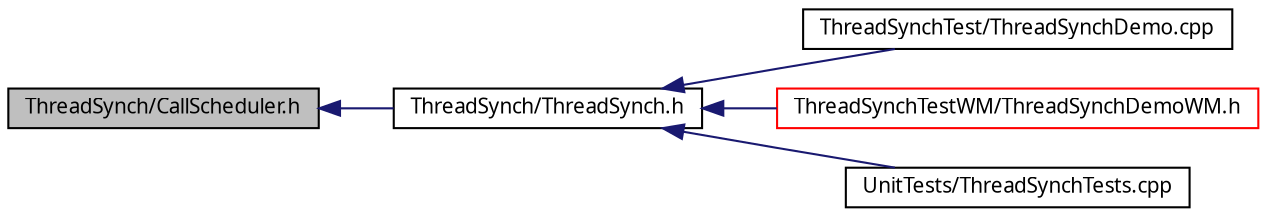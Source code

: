 digraph G
{
  edge [fontname="FreeSans.ttf",fontsize=10,labelfontname="FreeSans.ttf",labelfontsize=10];
  node [fontname="FreeSans.ttf",fontsize=10,shape=record];
  rankdir=LR;
  Node1 [label="ThreadSynch/CallScheduler.h",height=0.2,width=0.4,color="black", fillcolor="grey75", style="filled" fontcolor="black"];
  Node1 -> Node2 [dir=back,color="midnightblue",fontsize=10,style="solid",fontname="FreeSans.ttf"];
  Node2 [label="ThreadSynch/ThreadSynch.h",height=0.2,width=0.4,color="black", fillcolor="white", style="filled",URL="$_thread_synch_8h.html"];
  Node2 -> Node3 [dir=back,color="midnightblue",fontsize=10,style="solid",fontname="FreeSans.ttf"];
  Node3 [label="ThreadSynchTest/ThreadSynchDemo.cpp",height=0.2,width=0.4,color="black", fillcolor="white", style="filled",URL="$_thread_synch_demo_8cpp.html"];
  Node2 -> Node4 [dir=back,color="midnightblue",fontsize=10,style="solid",fontname="FreeSans.ttf"];
  Node4 [label="ThreadSynchTestWM/ThreadSynchDemoWM.h",height=0.2,width=0.4,color="red", fillcolor="white", style="filled",URL="$_thread_synch_demo_w_m_8h.html"];
  Node2 -> Node5 [dir=back,color="midnightblue",fontsize=10,style="solid",fontname="FreeSans.ttf"];
  Node5 [label="UnitTests/ThreadSynchTests.cpp",height=0.2,width=0.4,color="black", fillcolor="white", style="filled",URL="$_thread_synch_tests_8cpp.html"];
}
